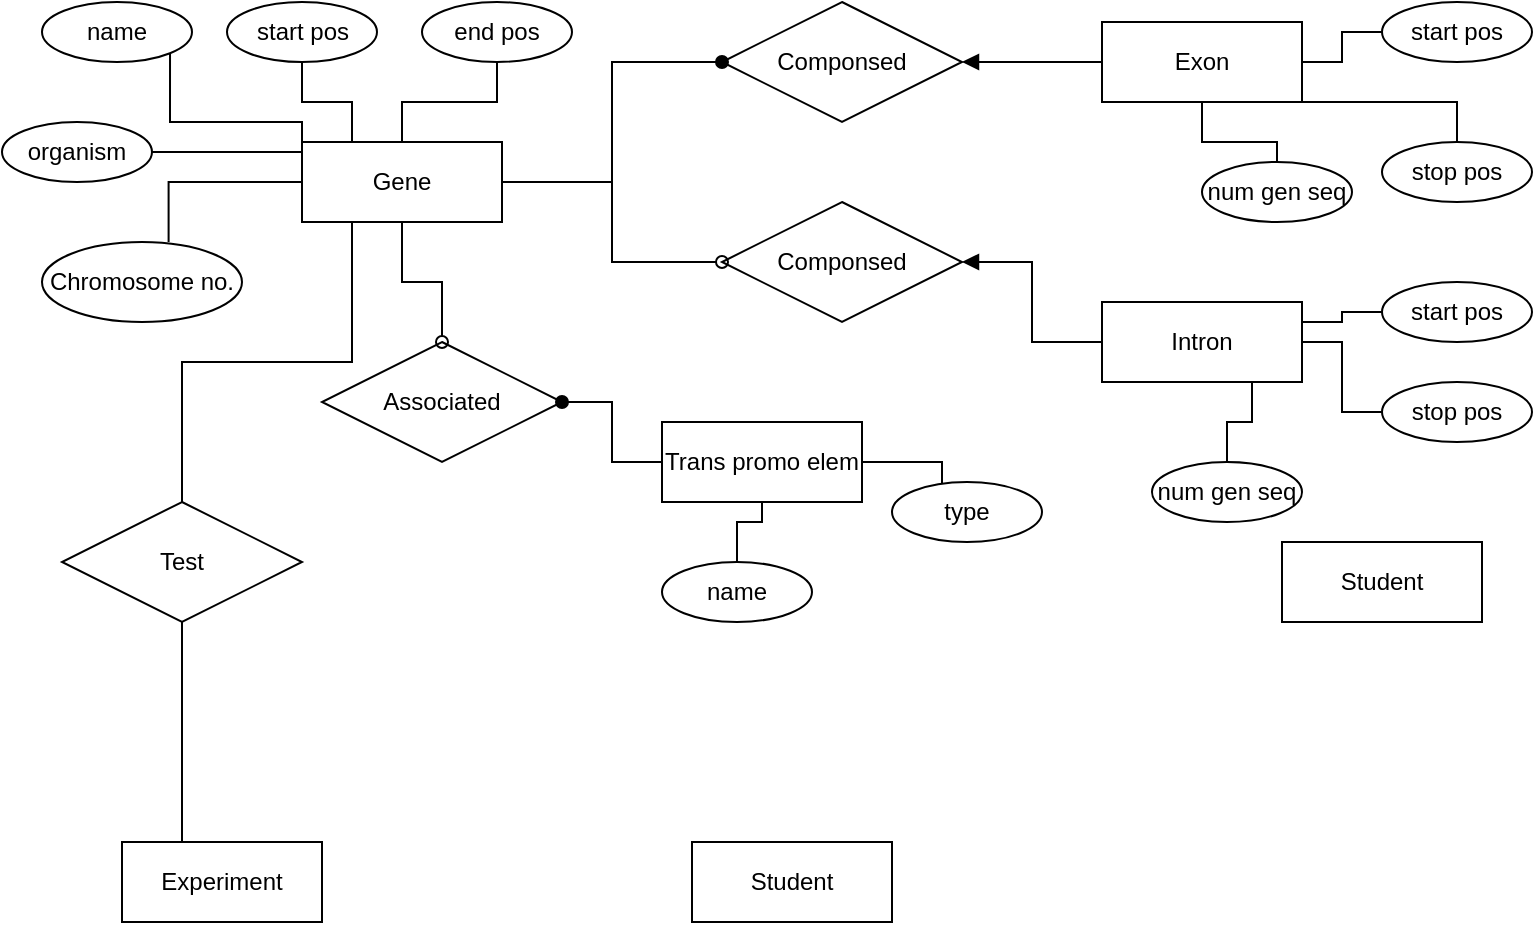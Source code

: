 <mxfile version="16.5.2" type="github" pages="2">
  <diagram id="R2lEEEUBdFMjLlhIrx00" name="Page-1">
    <mxGraphModel dx="782" dy="468" grid="1" gridSize="10" guides="1" tooltips="1" connect="1" arrows="1" fold="1" page="1" pageScale="1" pageWidth="850" pageHeight="1100" math="0" shadow="0" extFonts="Permanent Marker^https://fonts.googleapis.com/css?family=Permanent+Marker">
      <root>
        <mxCell id="0" />
        <mxCell id="1" parent="0" />
        <mxCell id="znyppQzm-CV1jz7y8HOZ-1" value="Exon" style="whiteSpace=wrap;html=1;align=center;" vertex="1" parent="1">
          <mxGeometry x="630" y="20" width="100" height="40" as="geometry" />
        </mxCell>
        <mxCell id="UilYKWT9dlSqTcWVSsc_-2" style="edgeStyle=orthogonalEdgeStyle;rounded=0;orthogonalLoop=1;jettySize=auto;html=1;strokeColor=default;endArrow=none;endFill=0;startArrow=none;startFill=0;" edge="1" parent="1" source="znyppQzm-CV1jz7y8HOZ-2" target="znyppQzm-CV1jz7y8HOZ-7">
          <mxGeometry relative="1" as="geometry" />
        </mxCell>
        <mxCell id="UilYKWT9dlSqTcWVSsc_-4" style="edgeStyle=orthogonalEdgeStyle;rounded=0;orthogonalLoop=1;jettySize=auto;html=1;exitX=0.25;exitY=0;exitDx=0;exitDy=0;entryX=0.5;entryY=1;entryDx=0;entryDy=0;startArrow=none;startFill=0;endArrow=none;endFill=0;strokeColor=default;" edge="1" parent="1" source="znyppQzm-CV1jz7y8HOZ-2" target="znyppQzm-CV1jz7y8HOZ-8">
          <mxGeometry relative="1" as="geometry" />
        </mxCell>
        <mxCell id="UilYKWT9dlSqTcWVSsc_-5" style="edgeStyle=orthogonalEdgeStyle;rounded=0;orthogonalLoop=1;jettySize=auto;html=1;exitX=1;exitY=0.5;exitDx=0;exitDy=0;entryX=1;entryY=1;entryDx=0;entryDy=0;startArrow=none;startFill=0;endArrow=none;endFill=0;strokeColor=default;" edge="1" parent="1" source="znyppQzm-CV1jz7y8HOZ-10" target="znyppQzm-CV1jz7y8HOZ-11">
          <mxGeometry relative="1" as="geometry">
            <Array as="points">
              <mxPoint x="230" y="85" />
              <mxPoint x="230" y="70" />
              <mxPoint x="164" y="70" />
            </Array>
          </mxGeometry>
        </mxCell>
        <mxCell id="UilYKWT9dlSqTcWVSsc_-6" style="edgeStyle=orthogonalEdgeStyle;rounded=0;orthogonalLoop=1;jettySize=auto;html=1;exitX=0;exitY=0.5;exitDx=0;exitDy=0;entryX=0.633;entryY=0;entryDx=0;entryDy=0;entryPerimeter=0;startArrow=none;startFill=0;endArrow=none;endFill=0;strokeColor=default;" edge="1" parent="1" source="znyppQzm-CV1jz7y8HOZ-2" target="znyppQzm-CV1jz7y8HOZ-9">
          <mxGeometry relative="1" as="geometry" />
        </mxCell>
        <mxCell id="UilYKWT9dlSqTcWVSsc_-51" style="edgeStyle=orthogonalEdgeStyle;rounded=0;orthogonalLoop=1;jettySize=auto;html=1;exitX=0.25;exitY=1;exitDx=0;exitDy=0;entryX=0.5;entryY=0;entryDx=0;entryDy=0;startArrow=none;startFill=0;endArrow=none;endFill=0;strokeColor=default;" edge="1" parent="1" source="znyppQzm-CV1jz7y8HOZ-2" target="UilYKWT9dlSqTcWVSsc_-47">
          <mxGeometry relative="1" as="geometry" />
        </mxCell>
        <mxCell id="znyppQzm-CV1jz7y8HOZ-2" value="Gene" style="whiteSpace=wrap;html=1;align=center;" vertex="1" parent="1">
          <mxGeometry x="230" y="80" width="100" height="40" as="geometry" />
        </mxCell>
        <mxCell id="znyppQzm-CV1jz7y8HOZ-3" value="Intron" style="whiteSpace=wrap;html=1;align=center;" vertex="1" parent="1">
          <mxGeometry x="630" y="160" width="100" height="40" as="geometry" />
        </mxCell>
        <mxCell id="znyppQzm-CV1jz7y8HOZ-4" value="Trans promo elem" style="whiteSpace=wrap;html=1;align=center;" vertex="1" parent="1">
          <mxGeometry x="410" y="220" width="100" height="40" as="geometry" />
        </mxCell>
        <mxCell id="znyppQzm-CV1jz7y8HOZ-5" value="Student" style="whiteSpace=wrap;html=1;align=center;" vertex="1" parent="1">
          <mxGeometry x="720" y="280" width="100" height="40" as="geometry" />
        </mxCell>
        <mxCell id="UilYKWT9dlSqTcWVSsc_-48" style="edgeStyle=orthogonalEdgeStyle;rounded=0;orthogonalLoop=1;jettySize=auto;html=1;entryX=0.5;entryY=1;entryDx=0;entryDy=0;startArrow=none;startFill=0;endArrow=none;endFill=0;strokeColor=default;" edge="1" parent="1" source="znyppQzm-CV1jz7y8HOZ-6" target="UilYKWT9dlSqTcWVSsc_-47">
          <mxGeometry relative="1" as="geometry">
            <Array as="points">
              <mxPoint x="170" y="410" />
              <mxPoint x="170" y="410" />
            </Array>
          </mxGeometry>
        </mxCell>
        <mxCell id="znyppQzm-CV1jz7y8HOZ-6" value="Experiment" style="whiteSpace=wrap;html=1;align=center;" vertex="1" parent="1">
          <mxGeometry x="140" y="430" width="100" height="40" as="geometry" />
        </mxCell>
        <mxCell id="znyppQzm-CV1jz7y8HOZ-7" value="end pos" style="ellipse;whiteSpace=wrap;html=1;align=center;" vertex="1" parent="1">
          <mxGeometry x="290" y="10" width="75" height="30" as="geometry" />
        </mxCell>
        <mxCell id="znyppQzm-CV1jz7y8HOZ-8" value="start pos" style="ellipse;whiteSpace=wrap;html=1;align=center;" vertex="1" parent="1">
          <mxGeometry x="192.5" y="10" width="75" height="30" as="geometry" />
        </mxCell>
        <mxCell id="znyppQzm-CV1jz7y8HOZ-9" value="Chromosome no." style="ellipse;whiteSpace=wrap;html=1;align=center;" vertex="1" parent="1">
          <mxGeometry x="100" y="130" width="100" height="40" as="geometry" />
        </mxCell>
        <mxCell id="znyppQzm-CV1jz7y8HOZ-10" value="organism" style="ellipse;whiteSpace=wrap;html=1;align=center;" vertex="1" parent="1">
          <mxGeometry x="80" y="70" width="75" height="30" as="geometry" />
        </mxCell>
        <mxCell id="znyppQzm-CV1jz7y8HOZ-11" value="name" style="ellipse;whiteSpace=wrap;html=1;align=center;" vertex="1" parent="1">
          <mxGeometry x="100" y="10" width="75" height="30" as="geometry" />
        </mxCell>
        <mxCell id="UilYKWT9dlSqTcWVSsc_-8" style="edgeStyle=orthogonalEdgeStyle;rounded=0;orthogonalLoop=1;jettySize=auto;html=1;exitX=1;exitY=0.5;exitDx=0;exitDy=0;startArrow=block;startFill=1;endArrow=none;endFill=0;strokeColor=default;" edge="1" parent="1" source="znyppQzm-CV1jz7y8HOZ-12" target="znyppQzm-CV1jz7y8HOZ-3">
          <mxGeometry relative="1" as="geometry" />
        </mxCell>
        <mxCell id="znyppQzm-CV1jz7y8HOZ-12" value="Componsed" style="shape=rhombus;perimeter=rhombusPerimeter;whiteSpace=wrap;html=1;align=center;" vertex="1" parent="1">
          <mxGeometry x="440" y="110" width="120" height="60" as="geometry" />
        </mxCell>
        <mxCell id="UilYKWT9dlSqTcWVSsc_-18" style="edgeStyle=orthogonalEdgeStyle;rounded=0;orthogonalLoop=1;jettySize=auto;html=1;exitX=1;exitY=0.5;exitDx=0;exitDy=0;startArrow=block;startFill=1;endArrow=none;endFill=0;strokeColor=default;" edge="1" parent="1" source="UilYKWT9dlSqTcWVSsc_-16" target="znyppQzm-CV1jz7y8HOZ-1">
          <mxGeometry relative="1" as="geometry" />
        </mxCell>
        <mxCell id="UilYKWT9dlSqTcWVSsc_-16" value="Componsed" style="shape=rhombus;perimeter=rhombusPerimeter;whiteSpace=wrap;html=1;align=center;" vertex="1" parent="1">
          <mxGeometry x="440" y="10" width="120" height="60" as="geometry" />
        </mxCell>
        <mxCell id="UilYKWT9dlSqTcWVSsc_-17" style="edgeStyle=orthogonalEdgeStyle;rounded=0;orthogonalLoop=1;jettySize=auto;html=1;exitX=1;exitY=0.5;exitDx=0;exitDy=0;entryX=0;entryY=0.5;entryDx=0;entryDy=0;startArrow=none;startFill=0;endArrow=oval;endFill=1;strokeColor=default;" edge="1" parent="1" source="znyppQzm-CV1jz7y8HOZ-2" target="UilYKWT9dlSqTcWVSsc_-16">
          <mxGeometry relative="1" as="geometry" />
        </mxCell>
        <mxCell id="UilYKWT9dlSqTcWVSsc_-15" style="edgeStyle=orthogonalEdgeStyle;rounded=0;orthogonalLoop=1;jettySize=auto;html=1;exitX=1;exitY=0.5;exitDx=0;exitDy=0;entryX=0;entryY=0.5;entryDx=0;entryDy=0;startArrow=none;startFill=0;endArrow=oval;endFill=0;strokeColor=default;" edge="1" parent="1" source="znyppQzm-CV1jz7y8HOZ-2" target="znyppQzm-CV1jz7y8HOZ-12">
          <mxGeometry relative="1" as="geometry" />
        </mxCell>
        <mxCell id="UilYKWT9dlSqTcWVSsc_-29" style="edgeStyle=orthogonalEdgeStyle;rounded=0;orthogonalLoop=1;jettySize=auto;html=1;exitX=0.5;exitY=0;exitDx=0;exitDy=0;startArrow=none;startFill=0;endArrow=none;endFill=0;strokeColor=default;" edge="1" parent="1" source="UilYKWT9dlSqTcWVSsc_-19" target="znyppQzm-CV1jz7y8HOZ-1">
          <mxGeometry relative="1" as="geometry">
            <Array as="points">
              <mxPoint x="718" y="80" />
              <mxPoint x="680" y="80" />
            </Array>
          </mxGeometry>
        </mxCell>
        <mxCell id="UilYKWT9dlSqTcWVSsc_-19" value="num gen seq" style="ellipse;whiteSpace=wrap;html=1;align=center;" vertex="1" parent="1">
          <mxGeometry x="680" y="90" width="75" height="30" as="geometry" />
        </mxCell>
        <mxCell id="UilYKWT9dlSqTcWVSsc_-27" style="edgeStyle=orthogonalEdgeStyle;rounded=0;orthogonalLoop=1;jettySize=auto;html=1;startArrow=none;startFill=0;endArrow=none;endFill=0;strokeColor=default;" edge="1" parent="1" source="UilYKWT9dlSqTcWVSsc_-20" target="znyppQzm-CV1jz7y8HOZ-1">
          <mxGeometry relative="1" as="geometry">
            <Array as="points">
              <mxPoint x="808" y="60" />
            </Array>
          </mxGeometry>
        </mxCell>
        <mxCell id="UilYKWT9dlSqTcWVSsc_-20" value="stop pos" style="ellipse;whiteSpace=wrap;html=1;align=center;" vertex="1" parent="1">
          <mxGeometry x="770" y="80" width="75" height="30" as="geometry" />
        </mxCell>
        <mxCell id="UilYKWT9dlSqTcWVSsc_-26" value="" style="edgeStyle=orthogonalEdgeStyle;rounded=0;orthogonalLoop=1;jettySize=auto;html=1;startArrow=none;startFill=0;endArrow=none;endFill=0;strokeColor=default;" edge="1" parent="1" source="UilYKWT9dlSqTcWVSsc_-22" target="znyppQzm-CV1jz7y8HOZ-1">
          <mxGeometry relative="1" as="geometry" />
        </mxCell>
        <mxCell id="UilYKWT9dlSqTcWVSsc_-22" value="start pos" style="ellipse;whiteSpace=wrap;html=1;align=center;" vertex="1" parent="1">
          <mxGeometry x="770" y="10" width="75" height="30" as="geometry" />
        </mxCell>
        <mxCell id="UilYKWT9dlSqTcWVSsc_-37" style="edgeStyle=orthogonalEdgeStyle;rounded=0;orthogonalLoop=1;jettySize=auto;html=1;entryX=0.75;entryY=1;entryDx=0;entryDy=0;startArrow=none;startFill=0;endArrow=none;endFill=0;strokeColor=default;" edge="1" parent="1" source="UilYKWT9dlSqTcWVSsc_-23" target="znyppQzm-CV1jz7y8HOZ-3">
          <mxGeometry relative="1" as="geometry" />
        </mxCell>
        <mxCell id="UilYKWT9dlSqTcWVSsc_-23" value="num gen seq" style="ellipse;whiteSpace=wrap;html=1;align=center;" vertex="1" parent="1">
          <mxGeometry x="655" y="240" width="75" height="30" as="geometry" />
        </mxCell>
        <mxCell id="UilYKWT9dlSqTcWVSsc_-32" style="edgeStyle=orthogonalEdgeStyle;rounded=0;orthogonalLoop=1;jettySize=auto;html=1;entryX=1;entryY=0.5;entryDx=0;entryDy=0;startArrow=none;startFill=0;endArrow=none;endFill=0;strokeColor=default;" edge="1" parent="1" source="UilYKWT9dlSqTcWVSsc_-24" target="znyppQzm-CV1jz7y8HOZ-3">
          <mxGeometry relative="1" as="geometry" />
        </mxCell>
        <mxCell id="UilYKWT9dlSqTcWVSsc_-24" value="stop pos" style="ellipse;whiteSpace=wrap;html=1;align=center;" vertex="1" parent="1">
          <mxGeometry x="770" y="200" width="75" height="30" as="geometry" />
        </mxCell>
        <mxCell id="UilYKWT9dlSqTcWVSsc_-33" style="edgeStyle=orthogonalEdgeStyle;rounded=0;orthogonalLoop=1;jettySize=auto;html=1;entryX=1;entryY=0.25;entryDx=0;entryDy=0;startArrow=none;startFill=0;endArrow=none;endFill=0;strokeColor=default;" edge="1" parent="1" source="UilYKWT9dlSqTcWVSsc_-25" target="znyppQzm-CV1jz7y8HOZ-3">
          <mxGeometry relative="1" as="geometry" />
        </mxCell>
        <mxCell id="UilYKWT9dlSqTcWVSsc_-25" value="start pos" style="ellipse;whiteSpace=wrap;html=1;align=center;" vertex="1" parent="1">
          <mxGeometry x="770" y="150" width="75" height="30" as="geometry" />
        </mxCell>
        <mxCell id="UilYKWT9dlSqTcWVSsc_-38" value="Associated" style="shape=rhombus;perimeter=rhombusPerimeter;whiteSpace=wrap;html=1;align=center;" vertex="1" parent="1">
          <mxGeometry x="240" y="180" width="120" height="60" as="geometry" />
        </mxCell>
        <mxCell id="UilYKWT9dlSqTcWVSsc_-39" style="edgeStyle=orthogonalEdgeStyle;rounded=0;orthogonalLoop=1;jettySize=auto;html=1;exitX=0.5;exitY=0;exitDx=0;exitDy=0;entryX=0.5;entryY=1;entryDx=0;entryDy=0;startArrow=oval;startFill=0;endArrow=none;endFill=0;strokeColor=default;" edge="1" parent="1" source="UilYKWT9dlSqTcWVSsc_-38" target="znyppQzm-CV1jz7y8HOZ-2">
          <mxGeometry relative="1" as="geometry" />
        </mxCell>
        <mxCell id="UilYKWT9dlSqTcWVSsc_-40" style="edgeStyle=orthogonalEdgeStyle;rounded=0;orthogonalLoop=1;jettySize=auto;html=1;exitX=1;exitY=0.5;exitDx=0;exitDy=0;entryX=0;entryY=0.5;entryDx=0;entryDy=0;startArrow=oval;startFill=1;endArrow=none;endFill=0;strokeColor=default;" edge="1" parent="1" source="UilYKWT9dlSqTcWVSsc_-38" target="znyppQzm-CV1jz7y8HOZ-4">
          <mxGeometry relative="1" as="geometry" />
        </mxCell>
        <mxCell id="UilYKWT9dlSqTcWVSsc_-46" value="" style="edgeStyle=orthogonalEdgeStyle;rounded=0;orthogonalLoop=1;jettySize=auto;html=1;startArrow=none;startFill=0;endArrow=none;endFill=0;strokeColor=default;" edge="1" parent="1" source="UilYKWT9dlSqTcWVSsc_-41" target="znyppQzm-CV1jz7y8HOZ-4">
          <mxGeometry relative="1" as="geometry" />
        </mxCell>
        <mxCell id="UilYKWT9dlSqTcWVSsc_-41" value="name" style="ellipse;whiteSpace=wrap;html=1;align=center;" vertex="1" parent="1">
          <mxGeometry x="410" y="290" width="75" height="30" as="geometry" />
        </mxCell>
        <mxCell id="UilYKWT9dlSqTcWVSsc_-44" style="edgeStyle=orthogonalEdgeStyle;rounded=0;orthogonalLoop=1;jettySize=auto;html=1;entryX=1;entryY=0.5;entryDx=0;entryDy=0;startArrow=none;startFill=0;endArrow=none;endFill=0;strokeColor=default;" edge="1" parent="1" source="UilYKWT9dlSqTcWVSsc_-42" target="znyppQzm-CV1jz7y8HOZ-4">
          <mxGeometry relative="1" as="geometry">
            <Array as="points">
              <mxPoint x="550" y="240" />
            </Array>
          </mxGeometry>
        </mxCell>
        <mxCell id="UilYKWT9dlSqTcWVSsc_-42" value="type" style="ellipse;whiteSpace=wrap;html=1;align=center;" vertex="1" parent="1">
          <mxGeometry x="525" y="250" width="75" height="30" as="geometry" />
        </mxCell>
        <mxCell id="UilYKWT9dlSqTcWVSsc_-47" value="Test" style="shape=rhombus;perimeter=rhombusPerimeter;whiteSpace=wrap;html=1;align=center;" vertex="1" parent="1">
          <mxGeometry x="110" y="260" width="120" height="60" as="geometry" />
        </mxCell>
        <mxCell id="UilYKWT9dlSqTcWVSsc_-52" value="Student" style="whiteSpace=wrap;html=1;align=center;" vertex="1" parent="1">
          <mxGeometry x="425" y="430" width="100" height="40" as="geometry" />
        </mxCell>
      </root>
    </mxGraphModel>
  </diagram>
  <diagram id="6p9xum-TQfAVBMa56bzL" name="Page-2">
    <mxGraphModel dx="782" dy="468" grid="1" gridSize="10" guides="1" tooltips="1" connect="1" arrows="1" fold="1" page="1" pageScale="1" pageWidth="850" pageHeight="1100" math="0" shadow="0">
      <root>
        <mxCell id="R70QTAhS8_WOHy340G7a-0" />
        <mxCell id="R70QTAhS8_WOHy340G7a-1" parent="R70QTAhS8_WOHy340G7a-0" />
      </root>
    </mxGraphModel>
  </diagram>
</mxfile>
